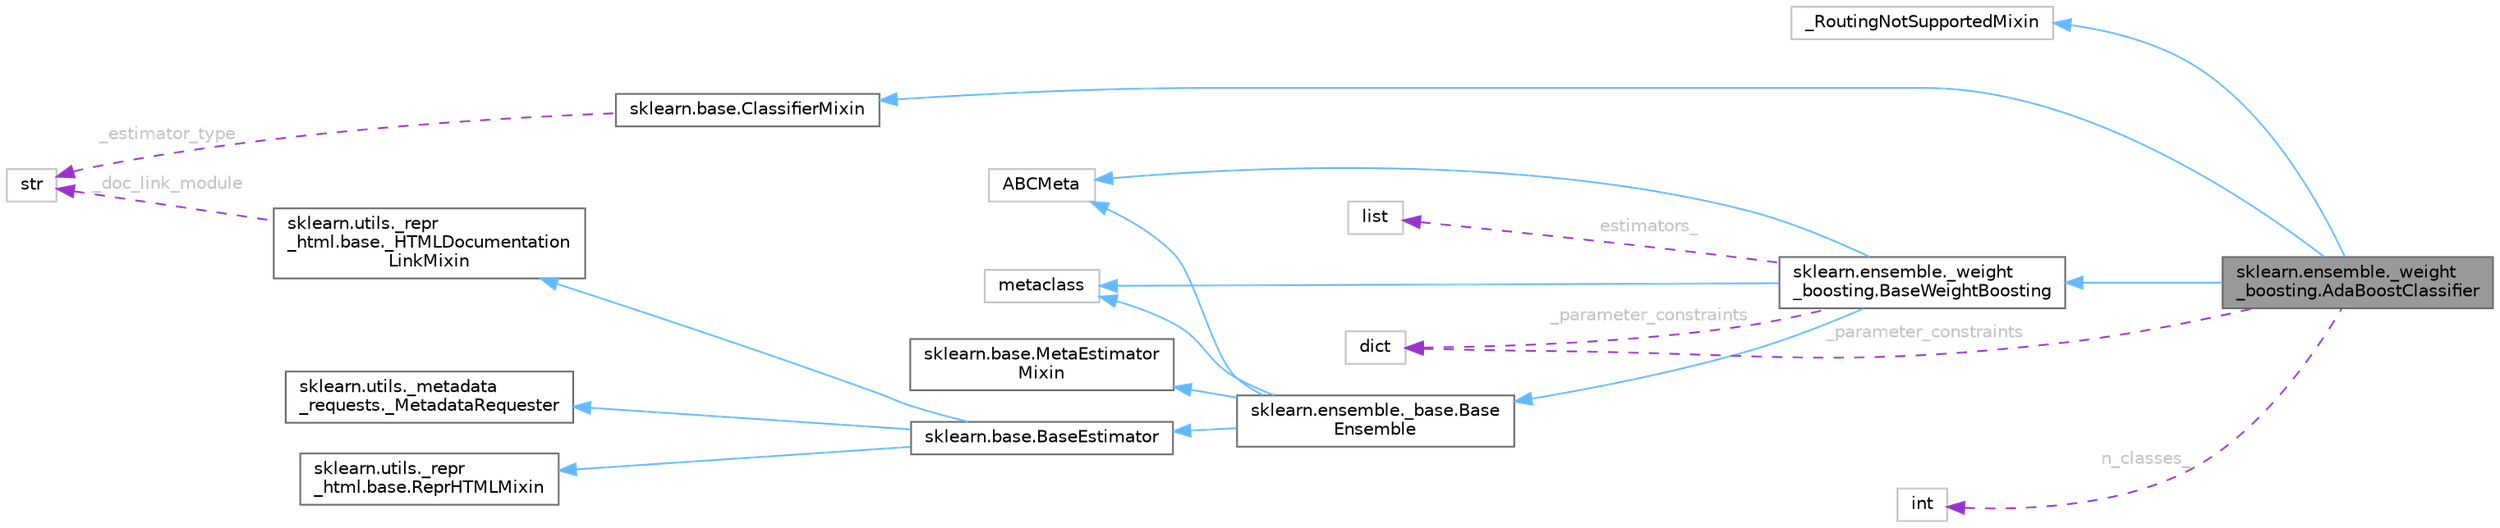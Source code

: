 digraph "sklearn.ensemble._weight_boosting.AdaBoostClassifier"
{
 // LATEX_PDF_SIZE
  bgcolor="transparent";
  edge [fontname=Helvetica,fontsize=10,labelfontname=Helvetica,labelfontsize=10];
  node [fontname=Helvetica,fontsize=10,shape=box,height=0.2,width=0.4];
  rankdir="LR";
  Node1 [id="Node000001",label="sklearn.ensemble._weight\l_boosting.AdaBoostClassifier",height=0.2,width=0.4,color="gray40", fillcolor="grey60", style="filled", fontcolor="black",tooltip=" "];
  Node2 -> Node1 [id="edge1_Node000001_Node000002",dir="back",color="steelblue1",style="solid",tooltip=" "];
  Node2 [id="Node000002",label="_RoutingNotSupportedMixin",height=0.2,width=0.4,color="grey75", fillcolor="white", style="filled",URL="$d3/d82/class__RoutingNotSupportedMixin.html",tooltip=" "];
  Node3 -> Node1 [id="edge2_Node000001_Node000003",dir="back",color="steelblue1",style="solid",tooltip=" "];
  Node3 [id="Node000003",label="sklearn.base.ClassifierMixin",height=0.2,width=0.4,color="gray40", fillcolor="white", style="filled",URL="$d2/d39/classsklearn_1_1base_1_1ClassifierMixin.html",tooltip=" "];
  Node4 -> Node3 [id="edge3_Node000003_Node000004",dir="back",color="darkorchid3",style="dashed",tooltip=" ",label=" _estimator_type",fontcolor="grey" ];
  Node4 [id="Node000004",label="str",height=0.2,width=0.4,color="grey75", fillcolor="white", style="filled",tooltip=" "];
  Node5 -> Node1 [id="edge4_Node000001_Node000005",dir="back",color="steelblue1",style="solid",tooltip=" "];
  Node5 [id="Node000005",label="sklearn.ensemble._weight\l_boosting.BaseWeightBoosting",height=0.2,width=0.4,color="gray40", fillcolor="white", style="filled",URL="$d8/dfa/classsklearn_1_1ensemble_1_1__weight__boosting_1_1BaseWeightBoosting.html",tooltip=" "];
  Node6 -> Node5 [id="edge5_Node000005_Node000006",dir="back",color="steelblue1",style="solid",tooltip=" "];
  Node6 [id="Node000006",label="sklearn.ensemble._base.Base\lEnsemble",height=0.2,width=0.4,color="gray40", fillcolor="white", style="filled",URL="$d9/d0e/classsklearn_1_1ensemble_1_1__base_1_1BaseEnsemble.html",tooltip=" "];
  Node7 -> Node6 [id="edge6_Node000006_Node000007",dir="back",color="steelblue1",style="solid",tooltip=" "];
  Node7 [id="Node000007",label="sklearn.base.MetaEstimator\lMixin",height=0.2,width=0.4,color="gray40", fillcolor="white", style="filled",URL="$d4/d5a/classsklearn_1_1base_1_1MetaEstimatorMixin.html",tooltip=" "];
  Node8 -> Node6 [id="edge7_Node000006_Node000008",dir="back",color="steelblue1",style="solid",tooltip=" "];
  Node8 [id="Node000008",label="sklearn.base.BaseEstimator",height=0.2,width=0.4,color="gray40", fillcolor="white", style="filled",URL="$d3/d20/classsklearn_1_1base_1_1BaseEstimator.html",tooltip=" "];
  Node9 -> Node8 [id="edge8_Node000008_Node000009",dir="back",color="steelblue1",style="solid",tooltip=" "];
  Node9 [id="Node000009",label="sklearn.utils._repr\l_html.base.ReprHTMLMixin",height=0.2,width=0.4,color="gray40", fillcolor="white", style="filled",URL="$d3/d50/classsklearn_1_1utils_1_1__repr__html_1_1base_1_1ReprHTMLMixin.html",tooltip=" "];
  Node10 -> Node8 [id="edge9_Node000008_Node000010",dir="back",color="steelblue1",style="solid",tooltip=" "];
  Node10 [id="Node000010",label="sklearn.utils._repr\l_html.base._HTMLDocumentation\lLinkMixin",height=0.2,width=0.4,color="gray40", fillcolor="white", style="filled",URL="$d5/d05/classsklearn_1_1utils_1_1__repr__html_1_1base_1_1__HTMLDocumentationLinkMixin.html",tooltip=" "];
  Node4 -> Node10 [id="edge10_Node000010_Node000004",dir="back",color="darkorchid3",style="dashed",tooltip=" ",label=" _doc_link_module",fontcolor="grey" ];
  Node11 -> Node8 [id="edge11_Node000008_Node000011",dir="back",color="steelblue1",style="solid",tooltip=" "];
  Node11 [id="Node000011",label="sklearn.utils._metadata\l_requests._MetadataRequester",height=0.2,width=0.4,color="gray40", fillcolor="white", style="filled",URL="$d6/dfa/classsklearn_1_1utils_1_1__metadata__requests_1_1__MetadataRequester.html",tooltip=" "];
  Node12 -> Node6 [id="edge12_Node000006_Node000012",dir="back",color="steelblue1",style="solid",tooltip=" "];
  Node12 [id="Node000012",label="metaclass",height=0.2,width=0.4,color="grey75", fillcolor="white", style="filled",URL="$d1/d9a/classmetaclass.html",tooltip=" "];
  Node13 -> Node6 [id="edge13_Node000006_Node000013",dir="back",color="steelblue1",style="solid",tooltip=" "];
  Node13 [id="Node000013",label="ABCMeta",height=0.2,width=0.4,color="grey75", fillcolor="white", style="filled",URL="$df/d42/classABCMeta.html",tooltip=" "];
  Node12 -> Node5 [id="edge14_Node000005_Node000012",dir="back",color="steelblue1",style="solid",tooltip=" "];
  Node13 -> Node5 [id="edge15_Node000005_Node000013",dir="back",color="steelblue1",style="solid",tooltip=" "];
  Node14 -> Node5 [id="edge16_Node000005_Node000014",dir="back",color="darkorchid3",style="dashed",tooltip=" ",label=" _parameter_constraints",fontcolor="grey" ];
  Node14 [id="Node000014",label="dict",height=0.2,width=0.4,color="grey75", fillcolor="white", style="filled",tooltip=" "];
  Node15 -> Node5 [id="edge17_Node000005_Node000015",dir="back",color="darkorchid3",style="dashed",tooltip=" ",label=" estimators_",fontcolor="grey" ];
  Node15 [id="Node000015",label="list",height=0.2,width=0.4,color="grey75", fillcolor="white", style="filled",tooltip=" "];
  Node14 -> Node1 [id="edge18_Node000001_Node000014",dir="back",color="darkorchid3",style="dashed",tooltip=" ",label=" _parameter_constraints",fontcolor="grey" ];
  Node16 -> Node1 [id="edge19_Node000001_Node000016",dir="back",color="darkorchid3",style="dashed",tooltip=" ",label=" n_classes_",fontcolor="grey" ];
  Node16 [id="Node000016",label="int",height=0.2,width=0.4,color="grey75", fillcolor="white", style="filled",tooltip=" "];
}
